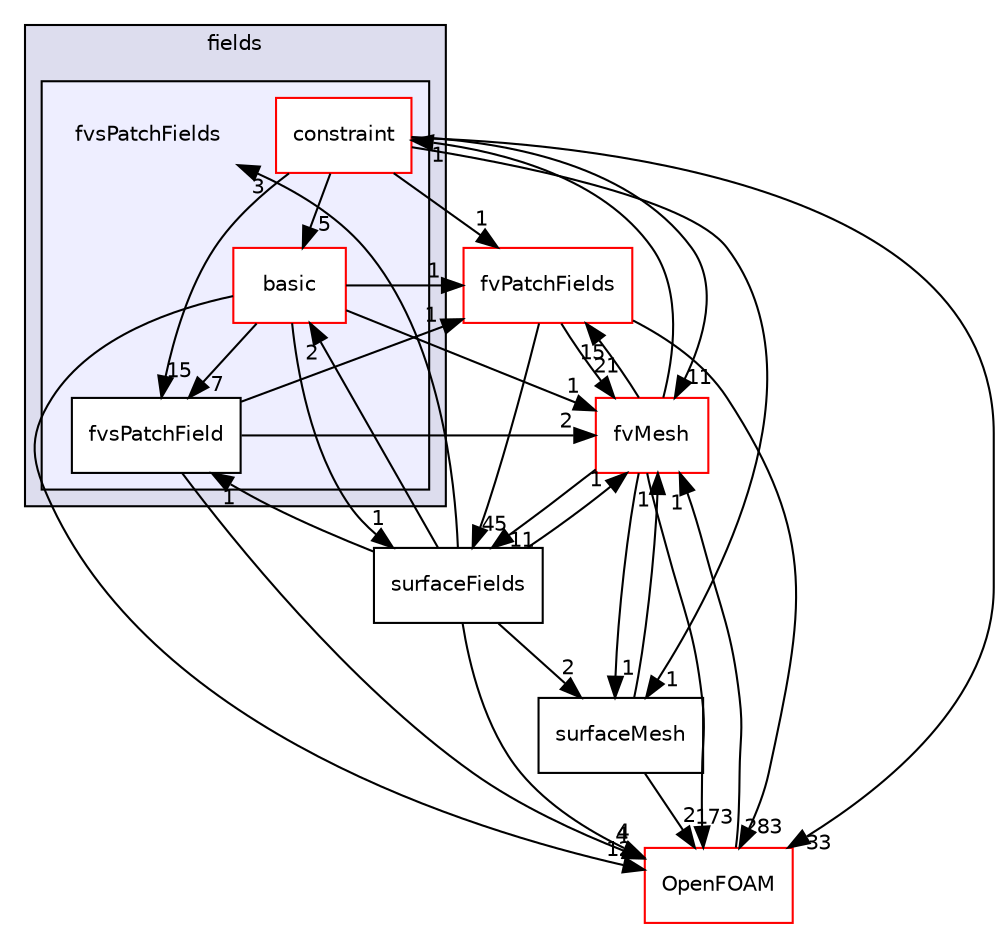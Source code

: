 digraph "src/finiteVolume/fields/fvsPatchFields" {
  bgcolor=transparent;
  compound=true
  node [ fontsize="10", fontname="Helvetica"];
  edge [ labelfontsize="10", labelfontname="Helvetica"];
  subgraph clusterdir_25ab4a83a983f7bb7a38b7f63bb141b7 {
    graph [ bgcolor="#ddddee", pencolor="black", label="fields" fontname="Helvetica", fontsize="10", URL="dir_25ab4a83a983f7bb7a38b7f63bb141b7.html"]
  subgraph clusterdir_807b34448f78de7c3bc4530ef499b703 {
    graph [ bgcolor="#eeeeff", pencolor="black", label="" URL="dir_807b34448f78de7c3bc4530ef499b703.html"];
    dir_807b34448f78de7c3bc4530ef499b703 [shape=plaintext label="fvsPatchFields"];
    dir_958a3dd6045466a25f270895e6927ee8 [shape=box label="basic" color="red" fillcolor="white" style="filled" URL="dir_958a3dd6045466a25f270895e6927ee8.html"];
    dir_d3657b0b23136d928b995b4c42c4ccd9 [shape=box label="constraint" color="red" fillcolor="white" style="filled" URL="dir_d3657b0b23136d928b995b4c42c4ccd9.html"];
    dir_f8fc54ccdbdfd051989b9c9b77557e92 [shape=box label="fvsPatchField" color="black" fillcolor="white" style="filled" URL="dir_f8fc54ccdbdfd051989b9c9b77557e92.html"];
  }
  }
  dir_a5850494bc77049b2a182260f0d1f703 [shape=box label="fvPatchFields" color="red" URL="dir_a5850494bc77049b2a182260f0d1f703.html"];
  dir_fdafd3b59310328ee40a940c9419d4db [shape=box label="surfaceMesh" URL="dir_fdafd3b59310328ee40a940c9419d4db.html"];
  dir_c382fa095c9c33d8673c0dd60aaef275 [shape=box label="fvMesh" color="red" URL="dir_c382fa095c9c33d8673c0dd60aaef275.html"];
  dir_c5473ff19b20e6ec4dfe5c310b3778a8 [shape=box label="OpenFOAM" color="red" URL="dir_c5473ff19b20e6ec4dfe5c310b3778a8.html"];
  dir_606ba9250f9107f82f779cbd3e87c3a5 [shape=box label="surfaceFields" URL="dir_606ba9250f9107f82f779cbd3e87c3a5.html"];
  dir_a5850494bc77049b2a182260f0d1f703->dir_c382fa095c9c33d8673c0dd60aaef275 [headlabel="21", labeldistance=1.5 headhref="dir_000938_001125.html"];
  dir_a5850494bc77049b2a182260f0d1f703->dir_c5473ff19b20e6ec4dfe5c310b3778a8 [headlabel="283", labeldistance=1.5 headhref="dir_000938_001897.html"];
  dir_a5850494bc77049b2a182260f0d1f703->dir_606ba9250f9107f82f779cbd3e87c3a5 [headlabel="45", labeldistance=1.5 headhref="dir_000938_001062.html"];
  dir_958a3dd6045466a25f270895e6927ee8->dir_a5850494bc77049b2a182260f0d1f703 [headlabel="1", labeldistance=1.5 headhref="dir_001044_000938.html"];
  dir_958a3dd6045466a25f270895e6927ee8->dir_c382fa095c9c33d8673c0dd60aaef275 [headlabel="1", labeldistance=1.5 headhref="dir_001044_001125.html"];
  dir_958a3dd6045466a25f270895e6927ee8->dir_c5473ff19b20e6ec4dfe5c310b3778a8 [headlabel="12", labeldistance=1.5 headhref="dir_001044_001897.html"];
  dir_958a3dd6045466a25f270895e6927ee8->dir_f8fc54ccdbdfd051989b9c9b77557e92 [headlabel="7", labeldistance=1.5 headhref="dir_001044_001061.html"];
  dir_958a3dd6045466a25f270895e6927ee8->dir_606ba9250f9107f82f779cbd3e87c3a5 [headlabel="1", labeldistance=1.5 headhref="dir_001044_001062.html"];
  dir_fdafd3b59310328ee40a940c9419d4db->dir_c382fa095c9c33d8673c0dd60aaef275 [headlabel="1", labeldistance=1.5 headhref="dir_001270_001125.html"];
  dir_fdafd3b59310328ee40a940c9419d4db->dir_c5473ff19b20e6ec4dfe5c310b3778a8 [headlabel="2", labeldistance=1.5 headhref="dir_001270_001897.html"];
  dir_c382fa095c9c33d8673c0dd60aaef275->dir_a5850494bc77049b2a182260f0d1f703 [headlabel="15", labeldistance=1.5 headhref="dir_001125_000938.html"];
  dir_c382fa095c9c33d8673c0dd60aaef275->dir_fdafd3b59310328ee40a940c9419d4db [headlabel="1", labeldistance=1.5 headhref="dir_001125_001270.html"];
  dir_c382fa095c9c33d8673c0dd60aaef275->dir_d3657b0b23136d928b995b4c42c4ccd9 [headlabel="1", labeldistance=1.5 headhref="dir_001125_001049.html"];
  dir_c382fa095c9c33d8673c0dd60aaef275->dir_c5473ff19b20e6ec4dfe5c310b3778a8 [headlabel="173", labeldistance=1.5 headhref="dir_001125_001897.html"];
  dir_c382fa095c9c33d8673c0dd60aaef275->dir_606ba9250f9107f82f779cbd3e87c3a5 [headlabel="11", labeldistance=1.5 headhref="dir_001125_001062.html"];
  dir_d3657b0b23136d928b995b4c42c4ccd9->dir_a5850494bc77049b2a182260f0d1f703 [headlabel="1", labeldistance=1.5 headhref="dir_001049_000938.html"];
  dir_d3657b0b23136d928b995b4c42c4ccd9->dir_958a3dd6045466a25f270895e6927ee8 [headlabel="5", labeldistance=1.5 headhref="dir_001049_001044.html"];
  dir_d3657b0b23136d928b995b4c42c4ccd9->dir_fdafd3b59310328ee40a940c9419d4db [headlabel="1", labeldistance=1.5 headhref="dir_001049_001270.html"];
  dir_d3657b0b23136d928b995b4c42c4ccd9->dir_c382fa095c9c33d8673c0dd60aaef275 [headlabel="11", labeldistance=1.5 headhref="dir_001049_001125.html"];
  dir_d3657b0b23136d928b995b4c42c4ccd9->dir_c5473ff19b20e6ec4dfe5c310b3778a8 [headlabel="33", labeldistance=1.5 headhref="dir_001049_001897.html"];
  dir_d3657b0b23136d928b995b4c42c4ccd9->dir_f8fc54ccdbdfd051989b9c9b77557e92 [headlabel="15", labeldistance=1.5 headhref="dir_001049_001061.html"];
  dir_c5473ff19b20e6ec4dfe5c310b3778a8->dir_c382fa095c9c33d8673c0dd60aaef275 [headlabel="1", labeldistance=1.5 headhref="dir_001897_001125.html"];
  dir_f8fc54ccdbdfd051989b9c9b77557e92->dir_a5850494bc77049b2a182260f0d1f703 [headlabel="1", labeldistance=1.5 headhref="dir_001061_000938.html"];
  dir_f8fc54ccdbdfd051989b9c9b77557e92->dir_c382fa095c9c33d8673c0dd60aaef275 [headlabel="2", labeldistance=1.5 headhref="dir_001061_001125.html"];
  dir_f8fc54ccdbdfd051989b9c9b77557e92->dir_c5473ff19b20e6ec4dfe5c310b3778a8 [headlabel="4", labeldistance=1.5 headhref="dir_001061_001897.html"];
  dir_606ba9250f9107f82f779cbd3e87c3a5->dir_958a3dd6045466a25f270895e6927ee8 [headlabel="2", labeldistance=1.5 headhref="dir_001062_001044.html"];
  dir_606ba9250f9107f82f779cbd3e87c3a5->dir_fdafd3b59310328ee40a940c9419d4db [headlabel="2", labeldistance=1.5 headhref="dir_001062_001270.html"];
  dir_606ba9250f9107f82f779cbd3e87c3a5->dir_c382fa095c9c33d8673c0dd60aaef275 [headlabel="1", labeldistance=1.5 headhref="dir_001062_001125.html"];
  dir_606ba9250f9107f82f779cbd3e87c3a5->dir_c5473ff19b20e6ec4dfe5c310b3778a8 [headlabel="4", labeldistance=1.5 headhref="dir_001062_001897.html"];
  dir_606ba9250f9107f82f779cbd3e87c3a5->dir_f8fc54ccdbdfd051989b9c9b77557e92 [headlabel="1", labeldistance=1.5 headhref="dir_001062_001061.html"];
  dir_606ba9250f9107f82f779cbd3e87c3a5->dir_807b34448f78de7c3bc4530ef499b703 [headlabel="3", labeldistance=1.5 headhref="dir_001062_001043.html"];
}
